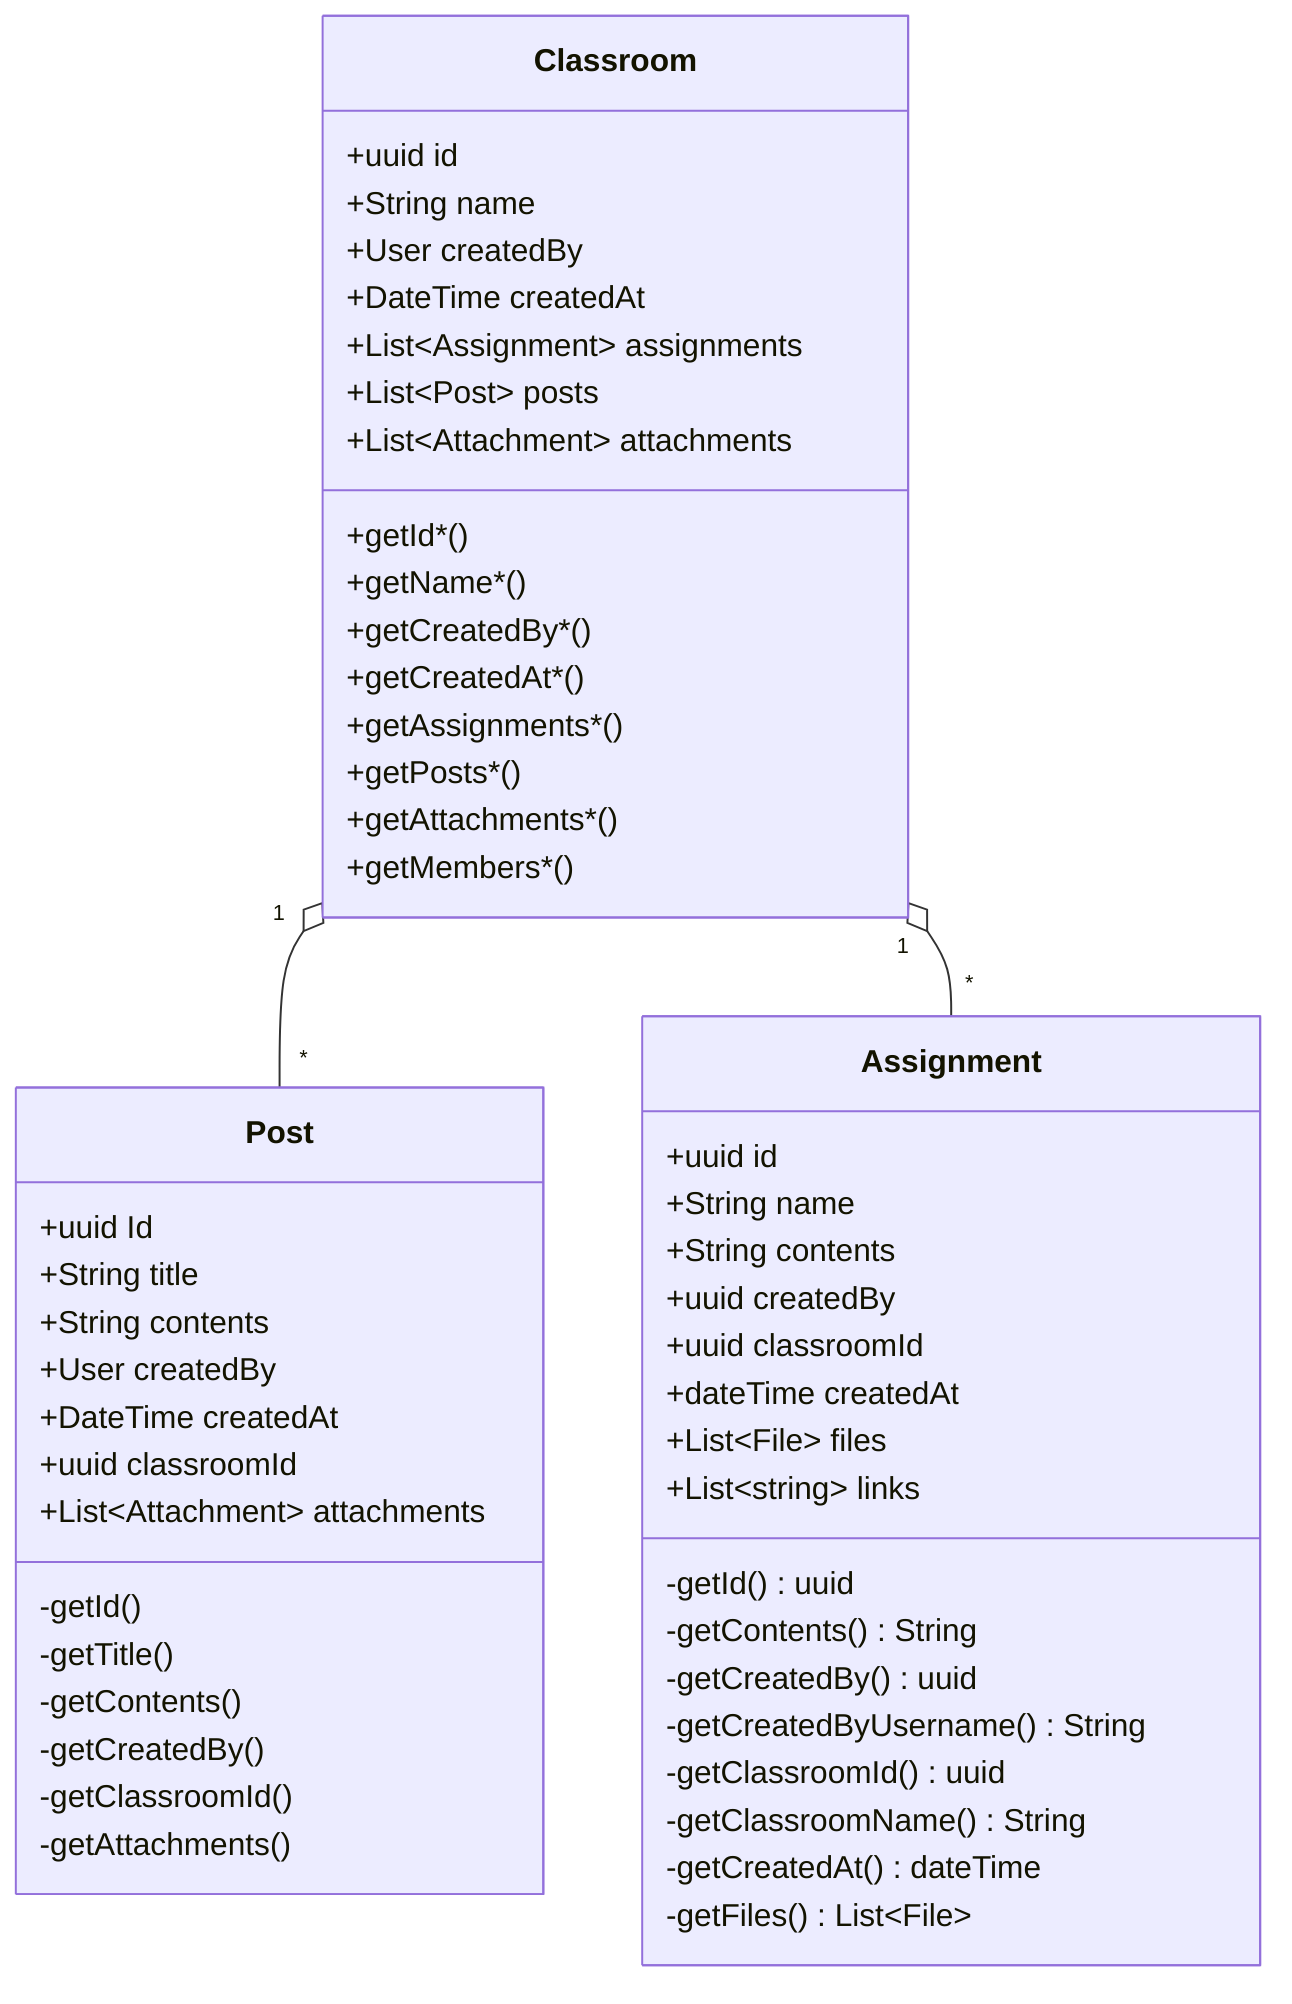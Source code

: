 %% https://creately.com/guides/class-diagram-relationships/ good reference for the types of arrows
classDiagram
    Classroom "1" o-- "*" Post
    Classroom "1" o-- "*" Assignment


    class Classroom{
      +uuid id
      +String name
      +User createdBy
      +DateTime createdAt
      +List~Assignment~ assignments
      +List~Post~ posts
      +List~Attachment~ attachments

      
      +getId*()
      +getName*()
      +getCreatedBy*()
      +getCreatedAt*()
      +getAssignments*()
      +getPosts*()
      +getAttachments*()
      +getMembers*()
    }

    class Post{
      +uuid Id
      +String title
      +String contents
      +User createdBy
      +DateTime createdAt
      +uuid classroomId
      +List~Attachment~ attachments

      -getId()
      -getTitle()
      -getContents()
      -getCreatedBy()
      -getClassroomId()
      -getAttachments()
    }

    class Assignment {
        +uuid id
        +String name
        +String contents
        +uuid createdBy
        +uuid classroomId
        +dateTime createdAt
        +List~File~ files
        +List~string~ links

        -getId()uuid
        -getContents() String
        -getCreatedBy() uuid
        -getCreatedByUsername() String
        -getClassroomId() uuid
        -getClassroomName() String
        -getCreatedAt() dateTime
        -getFiles() List~File~
    }